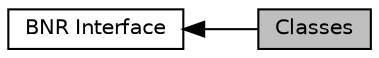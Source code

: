 digraph "Classes"
{
  edge [fontname="Helvetica",fontsize="10",labelfontname="Helvetica",labelfontsize="10"];
  node [fontname="Helvetica",fontsize="10",shape=record];
  rankdir=LR;
  Node1 [label="BNR Interface",height=0.2,width=0.4,color="black", fillcolor="white", style="filled",URL="$a00333.html",tooltip="BNR Interface contains functions and properties that are related to the BNR System. "];
  Node0 [label="Classes",height=0.2,width=0.4,color="black", fillcolor="grey75", style="filled", fontcolor="black"];
  Node1->Node0 [shape=plaintext, dir="back", style="solid"];
}
